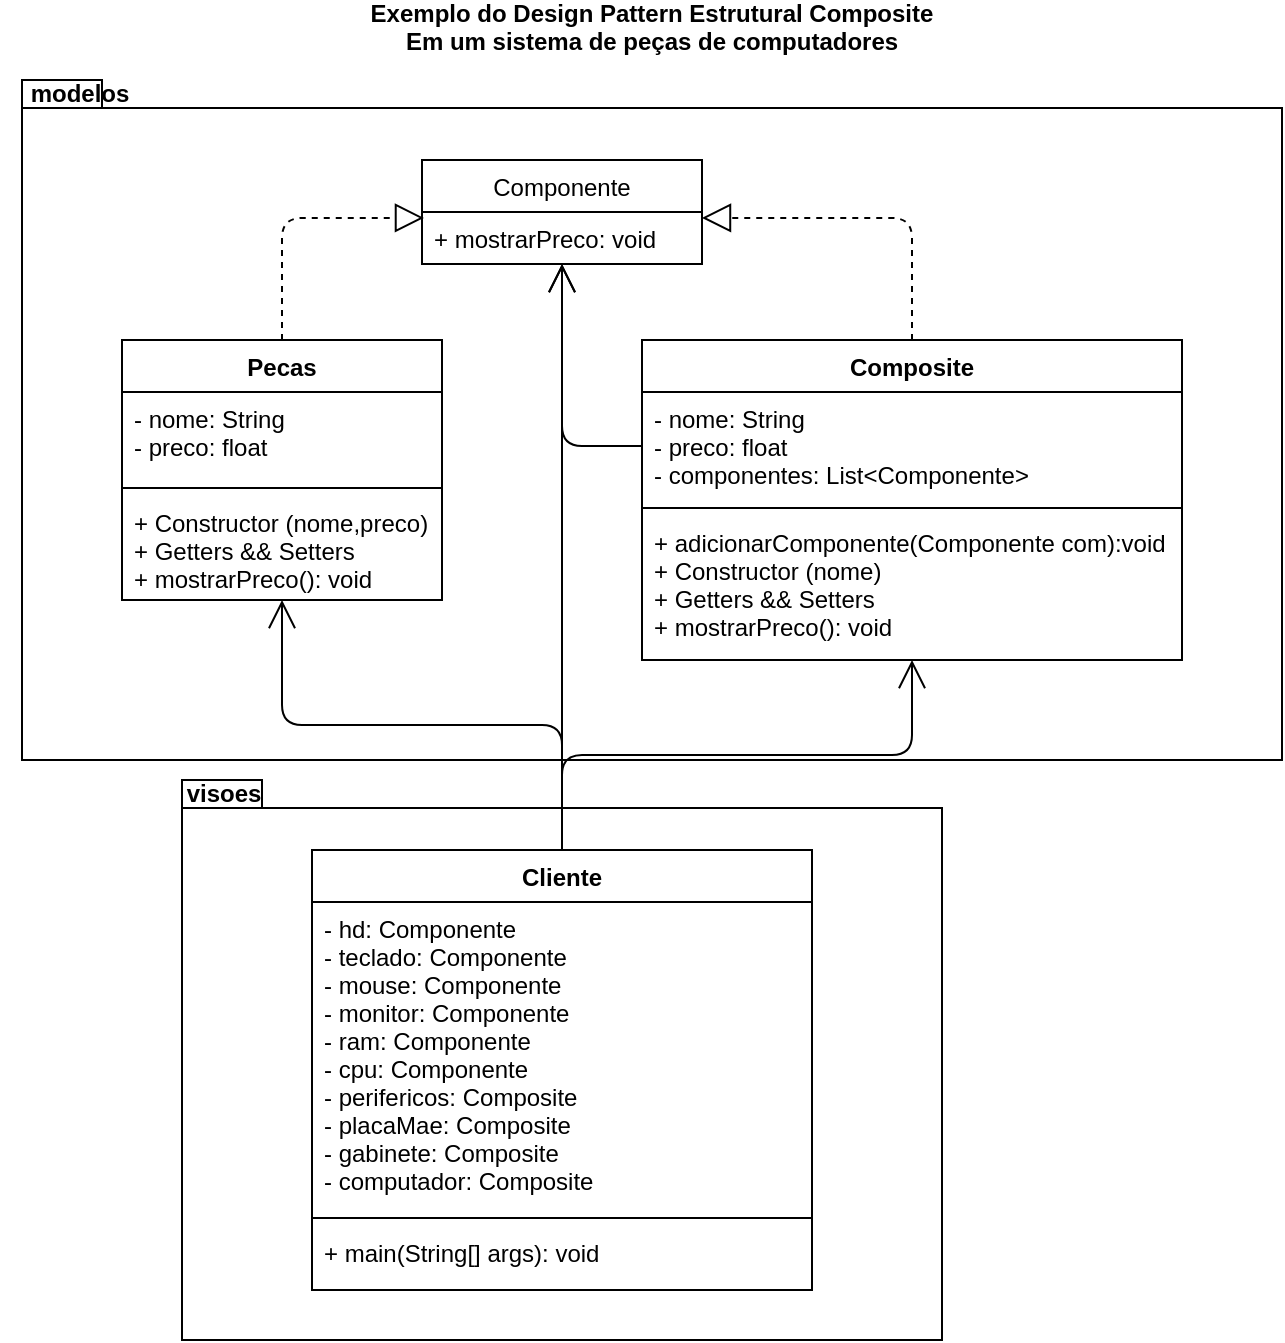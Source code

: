 <mxfile version="14.7.0" type="device"><diagram id="5FTgKmNsj1dV2Gds8Hko" name="Page-1"><mxGraphModel dx="1422" dy="705" grid="1" gridSize="10" guides="1" tooltips="1" connect="1" arrows="1" fold="1" page="1" pageScale="1" pageWidth="827" pageHeight="1169" math="0" shadow="0"><root><mxCell id="0"/><mxCell id="1" parent="0"/><mxCell id="MmWS9op3vzVKz5oodAi1-33" value="" style="shape=folder;fontStyle=1;spacingTop=10;tabWidth=40;tabHeight=14;tabPosition=left;html=1;" vertex="1" parent="1"><mxGeometry x="99" y="220" width="630" height="340" as="geometry"/></mxCell><mxCell id="MmWS9op3vzVKz5oodAi1-34" value="" style="shape=folder;fontStyle=1;spacingTop=10;tabWidth=40;tabHeight=14;tabPosition=left;html=1;" vertex="1" parent="1"><mxGeometry x="179" y="570" width="380" height="280" as="geometry"/></mxCell><mxCell id="MmWS9op3vzVKz5oodAi1-1" value="Pecas" style="swimlane;fontStyle=1;align=center;verticalAlign=top;childLayout=stackLayout;horizontal=1;startSize=26;horizontalStack=0;resizeParent=1;resizeParentMax=0;resizeLast=0;collapsible=1;marginBottom=0;" vertex="1" parent="1"><mxGeometry x="149" y="350" width="160" height="130" as="geometry"/></mxCell><mxCell id="MmWS9op3vzVKz5oodAi1-2" value="- nome: String&#10;- preco: float" style="text;strokeColor=none;fillColor=none;align=left;verticalAlign=top;spacingLeft=4;spacingRight=4;overflow=hidden;rotatable=0;points=[[0,0.5],[1,0.5]];portConstraint=eastwest;" vertex="1" parent="MmWS9op3vzVKz5oodAi1-1"><mxGeometry y="26" width="160" height="44" as="geometry"/></mxCell><mxCell id="MmWS9op3vzVKz5oodAi1-3" value="" style="line;strokeWidth=1;fillColor=none;align=left;verticalAlign=middle;spacingTop=-1;spacingLeft=3;spacingRight=3;rotatable=0;labelPosition=right;points=[];portConstraint=eastwest;" vertex="1" parent="MmWS9op3vzVKz5oodAi1-1"><mxGeometry y="70" width="160" height="8" as="geometry"/></mxCell><mxCell id="MmWS9op3vzVKz5oodAi1-4" value="+ Constructor (nome,preco)&#10;+ Getters &amp;&amp; Setters&#10;+ mostrarPreco(): void" style="text;strokeColor=none;fillColor=none;align=left;verticalAlign=top;spacingLeft=4;spacingRight=4;overflow=hidden;rotatable=0;points=[[0,0.5],[1,0.5]];portConstraint=eastwest;" vertex="1" parent="MmWS9op3vzVKz5oodAi1-1"><mxGeometry y="78" width="160" height="52" as="geometry"/></mxCell><mxCell id="MmWS9op3vzVKz5oodAi1-5" value="Componente" style="swimlane;fontStyle=0;childLayout=stackLayout;horizontal=1;startSize=26;fillColor=none;horizontalStack=0;resizeParent=1;resizeParentMax=0;resizeLast=0;collapsible=1;marginBottom=0;" vertex="1" parent="1"><mxGeometry x="299" y="260" width="140" height="52" as="geometry"/></mxCell><mxCell id="MmWS9op3vzVKz5oodAi1-6" value="+ mostrarPreco: void" style="text;strokeColor=none;fillColor=none;align=left;verticalAlign=top;spacingLeft=4;spacingRight=4;overflow=hidden;rotatable=0;points=[[0,0.5],[1,0.5]];portConstraint=eastwest;" vertex="1" parent="MmWS9op3vzVKz5oodAi1-5"><mxGeometry y="26" width="140" height="26" as="geometry"/></mxCell><mxCell id="MmWS9op3vzVKz5oodAi1-18" value="Composite" style="swimlane;fontStyle=1;align=center;verticalAlign=top;childLayout=stackLayout;horizontal=1;startSize=26;horizontalStack=0;resizeParent=1;resizeParentMax=0;resizeLast=0;collapsible=1;marginBottom=0;" vertex="1" parent="1"><mxGeometry x="409" y="350" width="270" height="160" as="geometry"/></mxCell><mxCell id="MmWS9op3vzVKz5oodAi1-19" value="- nome: String&#10;- preco: float&#10;- componentes: List&lt;Componente&gt;" style="text;strokeColor=none;fillColor=none;align=left;verticalAlign=top;spacingLeft=4;spacingRight=4;overflow=hidden;rotatable=0;points=[[0,0.5],[1,0.5]];portConstraint=eastwest;" vertex="1" parent="MmWS9op3vzVKz5oodAi1-18"><mxGeometry y="26" width="270" height="54" as="geometry"/></mxCell><mxCell id="MmWS9op3vzVKz5oodAi1-20" value="" style="line;strokeWidth=1;fillColor=none;align=left;verticalAlign=middle;spacingTop=-1;spacingLeft=3;spacingRight=3;rotatable=0;labelPosition=right;points=[];portConstraint=eastwest;" vertex="1" parent="MmWS9op3vzVKz5oodAi1-18"><mxGeometry y="80" width="270" height="8" as="geometry"/></mxCell><mxCell id="MmWS9op3vzVKz5oodAi1-21" value="+ adicionarComponente(Componente com):void&#10;+ Constructor (nome)&#10;+ Getters &amp;&amp; Setters&#10;+ mostrarPreco(): void" style="text;strokeColor=none;fillColor=none;align=left;verticalAlign=top;spacingLeft=4;spacingRight=4;overflow=hidden;rotatable=0;points=[[0,0.5],[1,0.5]];portConstraint=eastwest;" vertex="1" parent="MmWS9op3vzVKz5oodAi1-18"><mxGeometry y="88" width="270" height="72" as="geometry"/></mxCell><mxCell id="MmWS9op3vzVKz5oodAi1-22" value="" style="endArrow=block;dashed=1;endFill=0;endSize=12;html=1;edgeStyle=orthogonalEdgeStyle;entryX=0.007;entryY=0.115;entryDx=0;entryDy=0;entryPerimeter=0;exitX=0.5;exitY=0;exitDx=0;exitDy=0;" edge="1" parent="1" source="MmWS9op3vzVKz5oodAi1-1" target="MmWS9op3vzVKz5oodAi1-6"><mxGeometry width="160" relative="1" as="geometry"><mxPoint x="139" y="350" as="sourcePoint"/><mxPoint x="459" y="390" as="targetPoint"/></mxGeometry></mxCell><mxCell id="MmWS9op3vzVKz5oodAi1-23" value="" style="endArrow=block;dashed=1;endFill=0;endSize=12;html=1;edgeStyle=orthogonalEdgeStyle;entryX=1;entryY=0.115;entryDx=0;entryDy=0;entryPerimeter=0;exitX=0.5;exitY=0;exitDx=0;exitDy=0;" edge="1" parent="1" source="MmWS9op3vzVKz5oodAi1-18" target="MmWS9op3vzVKz5oodAi1-6"><mxGeometry width="160" relative="1" as="geometry"><mxPoint x="149" y="360" as="sourcePoint"/><mxPoint x="309.98" y="268.99" as="targetPoint"/></mxGeometry></mxCell><mxCell id="MmWS9op3vzVKz5oodAi1-24" value="" style="endArrow=open;endFill=1;endSize=12;html=1;exitX=0;exitY=0.5;exitDx=0;exitDy=0;edgeStyle=orthogonalEdgeStyle;" edge="1" parent="1" source="MmWS9op3vzVKz5oodAi1-19" target="MmWS9op3vzVKz5oodAi1-5"><mxGeometry width="160" relative="1" as="geometry"><mxPoint x="299" y="390" as="sourcePoint"/><mxPoint x="369" y="290" as="targetPoint"/></mxGeometry></mxCell><mxCell id="MmWS9op3vzVKz5oodAi1-25" value="Cliente" style="swimlane;fontStyle=1;align=center;verticalAlign=top;childLayout=stackLayout;horizontal=1;startSize=26;horizontalStack=0;resizeParent=1;resizeParentMax=0;resizeLast=0;collapsible=1;marginBottom=0;" vertex="1" parent="1"><mxGeometry x="244" y="605" width="250" height="220" as="geometry"/></mxCell><mxCell id="MmWS9op3vzVKz5oodAi1-26" value="- hd: Componente&#10;- teclado: Componente&#10;- mouse: Componente&#10;- monitor: Componente&#10;- ram: Componente&#10;- cpu: Componente&#10;- perifericos: Composite&#10;- placaMae: Composite&#10;- gabinete: Composite&#10;- computador: Composite&#10;" style="text;strokeColor=none;fillColor=none;align=left;verticalAlign=top;spacingLeft=4;spacingRight=4;overflow=hidden;rotatable=0;points=[[0,0.5],[1,0.5]];portConstraint=eastwest;" vertex="1" parent="MmWS9op3vzVKz5oodAi1-25"><mxGeometry y="26" width="250" height="154" as="geometry"/></mxCell><mxCell id="MmWS9op3vzVKz5oodAi1-27" value="" style="line;strokeWidth=1;fillColor=none;align=left;verticalAlign=middle;spacingTop=-1;spacingLeft=3;spacingRight=3;rotatable=0;labelPosition=right;points=[];portConstraint=eastwest;" vertex="1" parent="MmWS9op3vzVKz5oodAi1-25"><mxGeometry y="180" width="250" height="8" as="geometry"/></mxCell><mxCell id="MmWS9op3vzVKz5oodAi1-28" value="+ main(String[] args): void" style="text;strokeColor=none;fillColor=none;align=left;verticalAlign=top;spacingLeft=4;spacingRight=4;overflow=hidden;rotatable=0;points=[[0,0.5],[1,0.5]];portConstraint=eastwest;" vertex="1" parent="MmWS9op3vzVKz5oodAi1-25"><mxGeometry y="188" width="250" height="32" as="geometry"/></mxCell><mxCell id="MmWS9op3vzVKz5oodAi1-29" value="" style="endArrow=open;endFill=1;endSize=12;html=1;exitX=0.5;exitY=0;exitDx=0;exitDy=0;edgeStyle=orthogonalEdgeStyle;" edge="1" parent="1" source="MmWS9op3vzVKz5oodAi1-25" target="MmWS9op3vzVKz5oodAi1-5"><mxGeometry width="160" relative="1" as="geometry"><mxPoint x="419" y="413" as="sourcePoint"/><mxPoint x="379" y="322" as="targetPoint"/></mxGeometry></mxCell><mxCell id="MmWS9op3vzVKz5oodAi1-30" value="" style="endArrow=open;endFill=1;endSize=12;html=1;exitX=0.5;exitY=0;exitDx=0;exitDy=0;edgeStyle=orthogonalEdgeStyle;" edge="1" parent="1" source="MmWS9op3vzVKz5oodAi1-25" target="MmWS9op3vzVKz5oodAi1-1"><mxGeometry width="160" relative="1" as="geometry"><mxPoint x="379" y="580" as="sourcePoint"/><mxPoint x="379" y="322" as="targetPoint"/></mxGeometry></mxCell><mxCell id="MmWS9op3vzVKz5oodAi1-31" value="" style="endArrow=open;endFill=1;endSize=12;html=1;edgeStyle=orthogonalEdgeStyle;" edge="1" parent="1" source="MmWS9op3vzVKz5oodAi1-25" target="MmWS9op3vzVKz5oodAi1-18"><mxGeometry width="160" relative="1" as="geometry"><mxPoint x="379" y="580" as="sourcePoint"/><mxPoint x="239" y="490" as="targetPoint"/></mxGeometry></mxCell><mxCell id="MmWS9op3vzVKz5oodAi1-32" value="Exemplo do Design Pattern Estrutural Composite&#10;Em um sistema de peças de computadores" style="text;align=center;fontStyle=1;verticalAlign=middle;spacingLeft=3;spacingRight=3;strokeColor=none;rotatable=0;points=[[0,0.5],[1,0.5]];portConstraint=eastwest;" vertex="1" parent="1"><mxGeometry x="374" y="180" width="80" height="26" as="geometry"/></mxCell><mxCell id="MmWS9op3vzVKz5oodAi1-37" value="modelos" style="text;align=center;fontStyle=1;verticalAlign=middle;spacingLeft=3;spacingRight=3;strokeColor=none;rotatable=0;points=[[0,0.5],[1,0.5]];portConstraint=eastwest;" vertex="1" parent="1"><mxGeometry x="88" y="213" width="80" height="26" as="geometry"/></mxCell><mxCell id="MmWS9op3vzVKz5oodAi1-38" value="visoes" style="text;align=center;fontStyle=1;verticalAlign=middle;spacingLeft=3;spacingRight=3;strokeColor=none;rotatable=0;points=[[0,0.5],[1,0.5]];portConstraint=eastwest;" vertex="1" parent="1"><mxGeometry x="160" y="563" width="80" height="26" as="geometry"/></mxCell></root></mxGraphModel></diagram></mxfile>